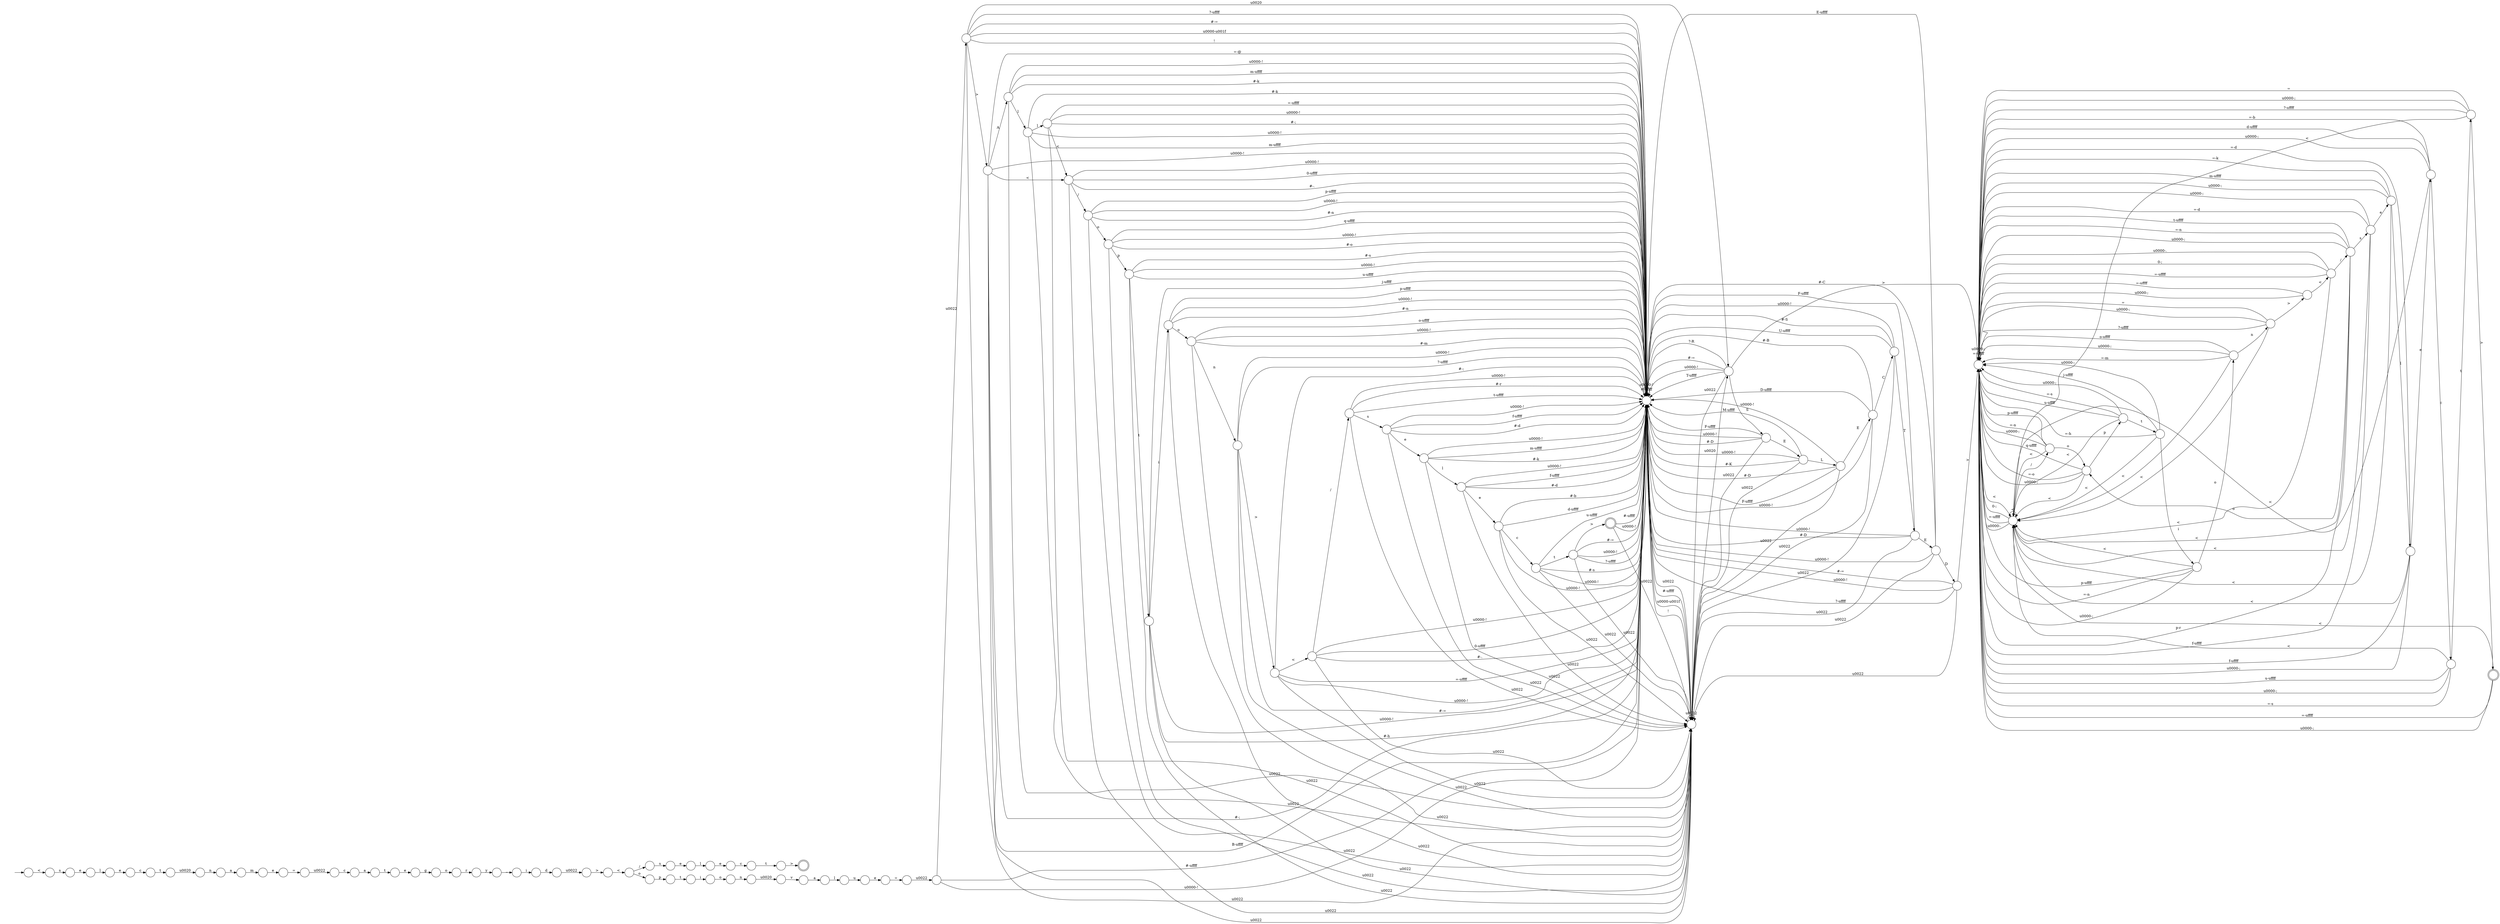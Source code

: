 digraph Automaton {
  rankdir = LR;
  0 [shape=circle,label=""];
  0 -> 42 [label="s"]
  1 [shape=circle,label=""];
  1 -> 18 [label="\u0022"]
  1 -> 80 [label="\u0000-!"]
  1 -> 40 [label="e"]
  1 -> 80 [label="f-\uffff"]
  1 -> 80 [label="#-d"]
  2 [shape=circle,label=""];
  2 -> 18 [label="\u0022"]
  2 -> 80 [label="p-\uffff"]
  2 -> 80 [label="\u0000-!"]
  2 -> 80 [label="#-n"]
  2 -> 33 [label="o"]
  3 [shape=circle,label=""];
  3 -> 5 [label=">"]
  4 [shape=circle,label=""];
  4 -> 88 [label="="]
  5 [shape=circle,label=""];
  5 -> 52 [label="<"]
  6 [shape=circle,label=""];
  6 -> 18 [label="\u0022"]
  6 -> 80 [label="#-="]
  6 -> 51 [label=">"]
  6 -> 80 [label="\u0000-\u001f"]
  6 -> 70 [label="\u0020"]
  6 -> 80 [label="!"]
  6 -> 80 [label="?-\uffff"]
  7 [shape=circle,label=""];
  7 -> 65 [label="e"]
  7 -> 64 [label="f-\uffff"]
  7 -> 64 [label="\u0000-;"]
  7 -> 55 [label="<"]
  7 -> 64 [label="=-d"]
  8 [shape=circle,label=""];
  8 -> 18 [label="\u0022"]
  8 -> 53 [label="t"]
  8 -> 80 [label="#-s"]
  8 -> 80 [label="\u0000-!"]
  8 -> 80 [label="u-\uffff"]
  9 [shape=circle,label=""];
  9 -> 80 [label="#-D"]
  9 -> 18 [label="\u0022"]
  9 -> 80 [label="F-\uffff"]
  9 -> 80 [label="\u0000-!"]
  9 -> 19 [label="E"]
  10 [shape=circle,label=""];
  10 -> 29 [label="e"]
  11 [shape=circle,label=""];
  11 -> 64 [label="="]
  11 -> 68 [label=">"]
  11 -> 64 [label="\u0000-;"]
  11 -> 55 [label="<"]
  11 -> 64 [label="?-\uffff"]
  12 [shape=circle,label=""];
  12 -> 99 [label="e"]
  12 -> 64 [label="f-\uffff"]
  12 -> 64 [label="\u0000-;"]
  12 -> 55 [label="<"]
  12 -> 64 [label="=-d"]
  13 [shape=circle,label=""];
  13 -> 64 [label="0-;"]
  13 -> 64 [label="=-\uffff"]
  13 -> 64 [label="\u0000-."]
  13 -> 44 [label="/"]
  13 -> 55 [label="<"]
  14 [shape=circle,label=""];
  14 -> 78 [label="m"]
  15 [shape=circle,label=""];
  15 -> 34 [label="i"]
  15 -> 64 [label="=-h"]
  15 -> 64 [label="\u0000-;"]
  15 -> 55 [label="<"]
  15 -> 64 [label="j-\uffff"]
  16 [shape=circle,label=""];
  16 -> 56 [label="n"]
  17 [shape=circle,label=""];
  17 -> 94 [label="\u0020"]
  18 [shape=circle,label=""];
  18 -> 18 [label="\u0022"]
  18 -> 80 [label="#-\uffff"]
  18 -> 80 [label="\u0000-\u001f"]
  18 -> 70 [label="\u0020"]
  18 -> 80 [label="!"]
  19 [shape=circle,label=""];
  19 -> 18 [label="\u0022"]
  19 -> 80 [label="\u0000-!"]
  19 -> 93 [label="C"]
  19 -> 80 [label="#-B"]
  19 -> 80 [label="D-\uffff"]
  20 [shape=circle,label=""];
  20 -> 18 [label="\u0022"]
  20 -> 80 [label="#-="]
  20 -> 80 [label="\u0000-!"]
  20 -> 38 [label=">"]
  20 -> 80 [label="?-\uffff"]
  21 [shape=circle,label=""];
  21 -> 57 [label="n"]
  21 -> 18 [label="\u0022"]
  21 -> 80 [label="o-\uffff"]
  21 -> 80 [label="\u0000-!"]
  21 -> 80 [label="#-m"]
  22 [shape=circle,label=""];
  22 -> 74 [label="a"]
  23 [shape=circle,label=""];
  23 -> 15 [label="t"]
  23 -> 64 [label="u-\uffff"]
  23 -> 64 [label="\u0000-;"]
  23 -> 55 [label="<"]
  23 -> 64 [label="=-s"]
  24 [shape=circle,label=""];
  24 -> 61 [label="d"]
  25 [shape=circle,label=""];
  25 -> 46 [label="e"]
  26 [shape=circle,label=""];
  26 -> 18 [label="\u0022"]
  26 -> 35 [label="D"]
  26 -> 80 [label="\u0000-!"]
  26 -> 80 [label="E-\uffff"]
  26 -> 80 [label="#-C"]
  27 [shape=circle,label=""];
  27 -> 62 [label="l"]
  28 [shape=circle,label=""];
  28 -> 22 [label="c"]
  29 [shape=circle,label=""];
  29 -> 41 [label="c"]
  30 [shape=circle,label=""];
  30 -> 103 [label="o"]
  31 [shape=circle,label=""];
  31 -> 18 [label="\u0022"]
  31 -> 80 [label="\u0000-!"]
  31 -> 45 [label="e"]
  31 -> 80 [label="f-\uffff"]
  31 -> 80 [label="#-d"]
  32 [shape=circle,label=""];
  32 -> 67 [label="_"]
  33 [shape=circle,label=""];
  33 -> 80 [label="q-\uffff"]
  33 -> 18 [label="\u0022"]
  33 -> 80 [label="\u0000-!"]
  33 -> 8 [label="p"]
  33 -> 80 [label="#-o"]
  34 [shape=circle,label=""];
  34 -> 64 [label="p-\uffff"]
  34 -> 64 [label="=-n"]
  34 -> 64 [label="\u0000-;"]
  34 -> 55 [label="<"]
  34 -> 58 [label="o"]
  35 [shape=circle,label=""];
  35 -> 18 [label="\u0022"]
  35 -> 80 [label="#-="]
  35 -> 80 [label="\u0000-!"]
  35 -> 64 [label=">"]
  35 -> 80 [label="?-\uffff"]
  36 [shape=circle,label=""];
  36 -> 64 [label="p-\uffff"]
  36 -> 64 [label="=-n"]
  36 -> 64 [label="\u0000-;"]
  36 -> 55 [label="<"]
  36 -> 76 [label="o"]
  37 [shape=circle,label=""];
  37 -> 18 [label="\u0022"]
  37 -> 80 [label="\u0000-!"]
  37 -> 80 [label="#-r"]
  37 -> 31 [label="s"]
  37 -> 80 [label="t-\uffff"]
  38 [shape=doublecircle,label=""];
  38 -> 18 [label="\u0022"]
  38 -> 80 [label="#-\uffff"]
  38 -> 80 [label="\u0000-!"]
  39 [shape=circle,label=""];
  39 -> 91 [label="t"]
  39 -> 64 [label="u-\uffff"]
  39 -> 64 [label="\u0000-;"]
  39 -> 55 [label="<"]
  39 -> 64 [label="=-s"]
  40 [shape=circle,label=""];
  40 -> 18 [label="\u0022"]
  40 -> 85 [label="c"]
  40 -> 80 [label="\u0000-!"]
  40 -> 80 [label="#-b"]
  40 -> 80 [label="d-\uffff"]
  41 [shape=circle,label=""];
  41 -> 17 [label="t"]
  42 [shape=circle,label=""];
  42 -> 27 [label="e"]
  43 [shape=circle,label=""];
  43 -> 100 [label="t"]
  44 [shape=circle,label=""];
  44 -> 64 [label="p-r"]
  44 -> 7 [label="s"]
  44 -> 64 [label="t-\uffff"]
  44 -> 64 [label="=-n"]
  44 -> 64 [label="\u0000-;"]
  44 -> 55 [label="<"]
  44 -> 76 [label="o"]
  45 [shape=circle,label=""];
  45 -> 18 [label="\u0022"]
  45 -> 80 [label="\u0000-!"]
  45 -> 80 [label="m-\uffff"]
  45 -> 1 [label="l"]
  45 -> 80 [label="#-k"]
  46 [shape=circle,label=""];
  46 -> 30 [label="g"]
  47 [shape=circle,label=""];
  47 -> 71 [label="a"]
  48 [shape=circle,label=""];
  48 -> 14 [label="a"]
  49 [shape=circle,label=""];
  49 -> 50 [label="p"]
  50 [shape=circle,label=""];
  50 -> 72 [label="t"]
  51 [shape=circle,label=""];
  51 -> 18 [label="\u0022"]
  51 -> 92 [label="A"]
  51 -> 80 [label="\u0000-!"]
  51 -> 80 [label="#-;"]
  51 -> 80 [label="B-\uffff"]
  51 -> 80 [label="=-@"]
  51 -> 89 [label="<"]
  52 [shape=circle,label=""];
  52 -> 0 [label="/"]
  52 -> 49 [label="o"]
  53 [shape=circle,label=""];
  53 -> 18 [label="\u0022"]
  53 -> 80 [label="\u0000-!"]
  53 -> 102 [label="i"]
  53 -> 80 [label="#-h"]
  53 -> 80 [label="j-\uffff"]
  54 [shape=circle,label=""];
  54 -> 18 [label="\u0022"]
  54 -> 80 [label="\u0000-!"]
  54 -> 80 [label="m-\uffff"]
  54 -> 101 [label="l"]
  54 -> 80 [label="#-k"]
  55 [shape=circle,label=""];
  55 -> 64 [label="0-;"]
  55 -> 64 [label="=-\uffff"]
  55 -> 64 [label="\u0000-."]
  55 -> 36 [label="/"]
  55 -> 55 [label="<"]
  56 [shape=circle,label=""];
  56 -> 98 [label="\u0020"]
  57 [shape=circle,label=""];
  57 -> 18 [label="\u0022"]
  57 -> 80 [label="#-="]
  57 -> 80 [label="\u0000-!"]
  57 -> 95 [label=">"]
  57 -> 80 [label="?-\uffff"]
  58 [shape=circle,label=""];
  58 -> 11 [label="n"]
  58 -> 64 [label="o-\uffff"]
  58 -> 64 [label="\u0000-;"]
  58 -> 55 [label="<"]
  58 -> 64 [label="=-m"]
  59 [shape=circle,label=""];
  59 -> 16 [label="o"]
  60 [shape=circle,label=""];
  60 -> 87 [label="u"]
  61 [shape=circle,label=""];
  61 -> 3 [label="\u0022"]
  62 [shape=circle,label=""];
  62 -> 66 [label="e"]
  63 [shape=circle,label=""];
  63 -> 75 [label="\u0022"]
  64 [shape=circle,label=""];
  64 -> 64 [label="=-\uffff"]
  64 -> 64 [label="\u0000-;"]
  64 -> 55 [label="<"]
  65 [shape=circle,label=""];
  65 -> 64 [label="=-k"]
  65 -> 64 [label="m-\uffff"]
  65 -> 12 [label="l"]
  65 -> 64 [label="\u0000-;"]
  65 -> 55 [label="<"]
  66 [shape=circle,label=""];
  66 -> 43 [label="c"]
  67 [shape=circle,label=""];
  67 -> 24 [label="i"]
  68 [shape=circle,label=""];
  68 -> 64 [label="=-\uffff"]
  68 -> 64 [label="\u0000-;"]
  68 -> 13 [label="<"]
  69 [shape=circle,label=""];
  69 -> 84 [label="e"]
  70 [shape=circle,label=""];
  70 -> 80 [label="?-R"]
  70 -> 18 [label="\u0022"]
  70 -> 80 [label="#-="]
  70 -> 80 [label="\u0000-!"]
  70 -> 79 [label="S"]
  70 -> 64 [label=">"]
  70 -> 80 [label="T-\uffff"]
  71 [shape=circle,label=""];
  71 -> 60 [label="l"]
  72 [shape=circle,label=""];
  72 -> 59 [label="i"]
  73 [shape=circle,label=""];
  73 -> 63 [label="="]
  74 [shape=circle,label=""];
  74 -> 25 [label="t"]
  75 [shape=circle,label=""];
  75 -> 6 [label="\u0022"]
  75 -> 80 [label="#-\uffff"]
  75 -> 80 [label="\u0000-!"]
  76 [shape=circle,label=""];
  76 -> 64 [label="q-\uffff"]
  76 -> 23 [label="p"]
  76 -> 64 [label="=-o"]
  76 -> 64 [label="\u0000-;"]
  76 -> 55 [label="<"]
  77 [shape=circle,label=""];
  77 -> 80 [label="#-D"]
  77 -> 18 [label="\u0022"]
  77 -> 80 [label="F-\uffff"]
  77 -> 80 [label="\u0000-!"]
  77 -> 26 [label="E"]
  78 [shape=circle,label=""];
  78 -> 4 [label="e"]
  79 [shape=circle,label=""];
  79 -> 80 [label="#-D"]
  79 -> 18 [label="\u0022"]
  79 -> 80 [label="F-\uffff"]
  79 -> 80 [label="\u0000-!"]
  79 -> 90 [label="E"]
  80 [shape=circle,label=""];
  80 -> 18 [label="\u0022"]
  80 -> 80 [label="#-\uffff"]
  80 -> 80 [label="\u0000-!"]
  81 [shape=doublecircle,label=""];
  82 [shape=circle,label=""];
  82 -> 32 [label="y"]
  83 [shape=circle,label=""];
  83 -> 69 [label="s"]
  84 [shape=circle,label=""];
  84 -> 10 [label="l"]
  85 [shape=circle,label=""];
  85 -> 18 [label="\u0022"]
  85 -> 20 [label="t"]
  85 -> 80 [label="#-s"]
  85 -> 80 [label="\u0000-!"]
  85 -> 80 [label="u-\uffff"]
  86 [shape=circle,label=""];
  initial [shape=plaintext,label=""];
  initial -> 86
  86 -> 83 [label="<"]
  87 [shape=circle,label=""];
  87 -> 73 [label="e"]
  88 [shape=circle,label=""];
  88 -> 28 [label="\u0022"]
  89 [shape=circle,label=""];
  89 -> 18 [label="\u0022"]
  89 -> 2 [label="/"]
  89 -> 80 [label="\u0000-!"]
  89 -> 80 [label="0-\uffff"]
  89 -> 80 [label="#-."]
  90 [shape=circle,label=""];
  90 -> 18 [label="\u0022"]
  90 -> 80 [label="\u0000-!"]
  90 -> 80 [label="#-K"]
  90 -> 9 [label="L"]
  90 -> 80 [label="M-\uffff"]
  91 [shape=circle,label=""];
  91 -> 64 [label="="]
  91 -> 97 [label=">"]
  91 -> 64 [label="\u0000-;"]
  91 -> 55 [label="<"]
  91 -> 64 [label="?-\uffff"]
  92 [shape=circle,label=""];
  92 -> 18 [label="\u0022"]
  92 -> 80 [label="\u0000-!"]
  92 -> 80 [label="m-\uffff"]
  92 -> 54 [label="l"]
  92 -> 80 [label="#-k"]
  93 [shape=circle,label=""];
  93 -> 18 [label="\u0022"]
  93 -> 80 [label="\u0000-!"]
  93 -> 77 [label="T"]
  93 -> 80 [label="#-S"]
  93 -> 80 [label="U-\uffff"]
  94 [shape=circle,label=""];
  94 -> 48 [label="n"]
  95 [shape=circle,label=""];
  95 -> 18 [label="\u0022"]
  95 -> 80 [label="=-\uffff"]
  95 -> 80 [label="\u0000-!"]
  95 -> 80 [label="#-;"]
  95 -> 96 [label="<"]
  96 [shape=circle,label=""];
  96 -> 18 [label="\u0022"]
  96 -> 37 [label="/"]
  96 -> 80 [label="\u0000-!"]
  96 -> 80 [label="0-\uffff"]
  96 -> 80 [label="#-."]
  97 [shape=doublecircle,label=""];
  97 -> 64 [label="=-\uffff"]
  97 -> 64 [label="\u0000-;"]
  97 -> 55 [label="<"]
  98 [shape=circle,label=""];
  98 -> 47 [label="v"]
  99 [shape=circle,label=""];
  99 -> 39 [label="c"]
  99 -> 64 [label="=-b"]
  99 -> 64 [label="d-\uffff"]
  99 -> 64 [label="\u0000-;"]
  99 -> 55 [label="<"]
  100 [shape=circle,label=""];
  100 -> 81 [label=">"]
  101 [shape=circle,label=""];
  101 -> 18 [label="\u0022"]
  101 -> 80 [label="=-\uffff"]
  101 -> 80 [label="\u0000-!"]
  101 -> 80 [label="#-;"]
  101 -> 89 [label="<"]
  102 [shape=circle,label=""];
  102 -> 18 [label="\u0022"]
  102 -> 80 [label="p-\uffff"]
  102 -> 80 [label="\u0000-!"]
  102 -> 80 [label="#-n"]
  102 -> 21 [label="o"]
  103 [shape=circle,label=""];
  103 -> 82 [label="r"]
}

